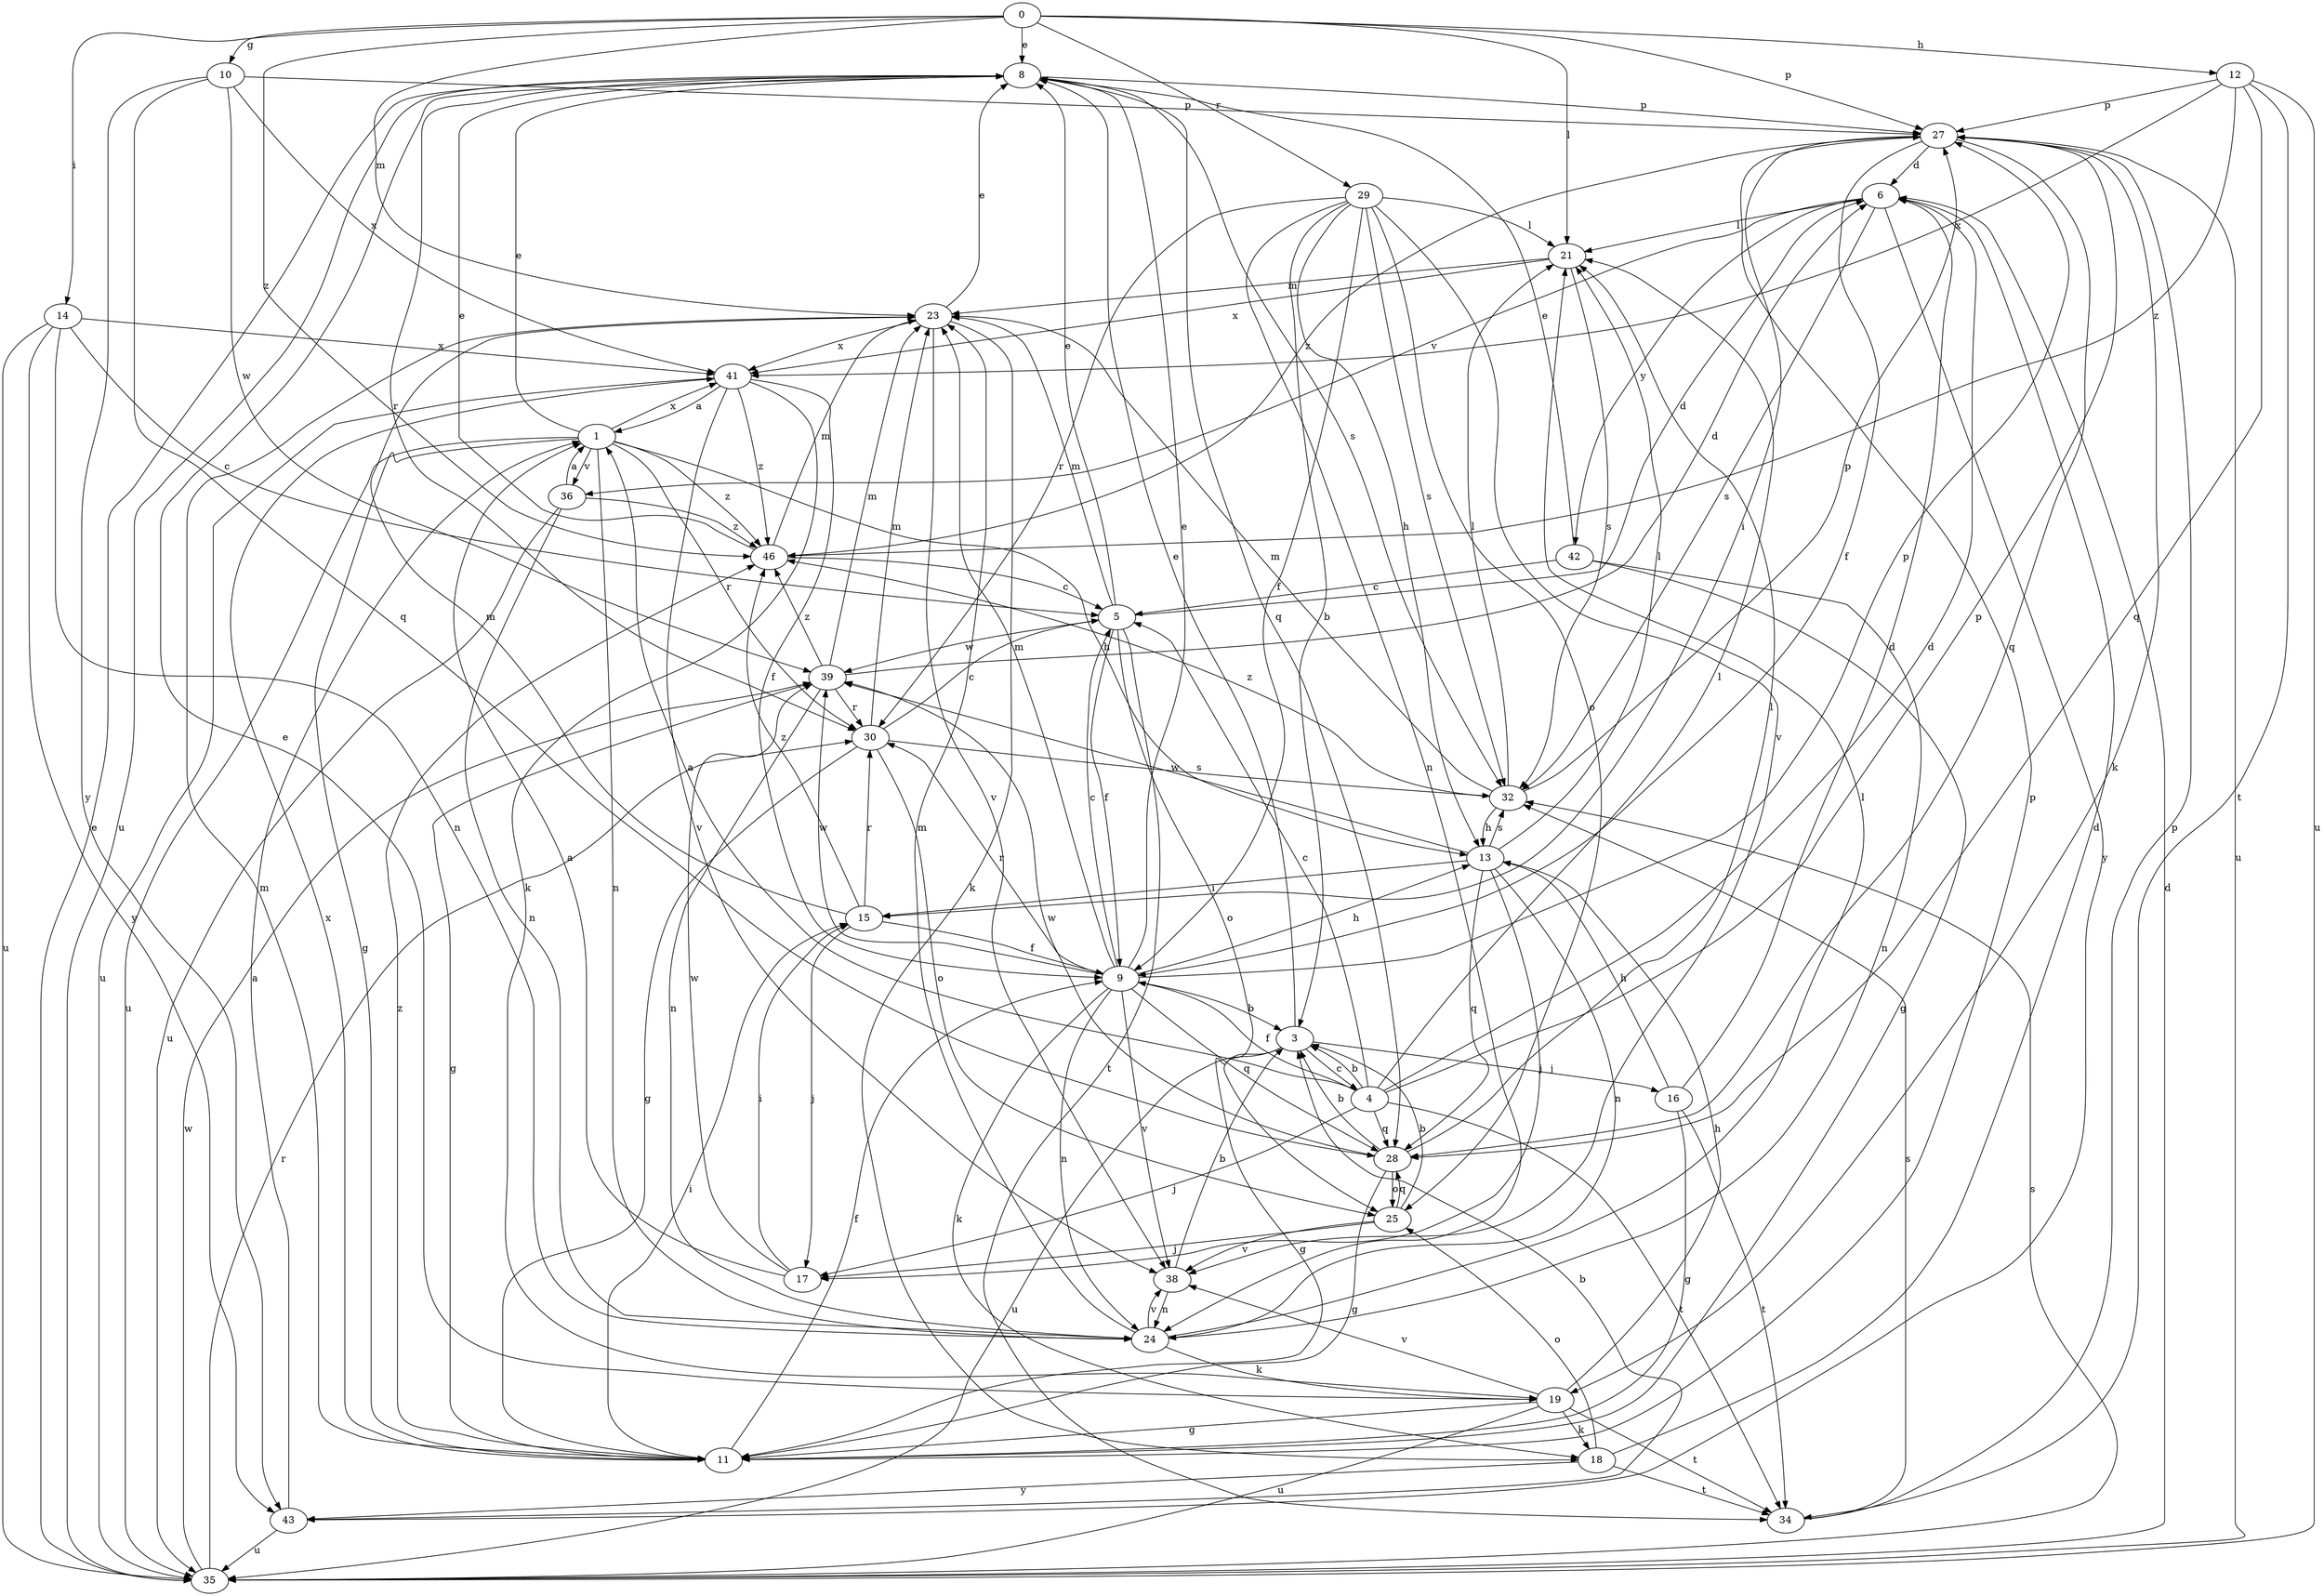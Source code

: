 strict digraph  {
0;
1;
3;
4;
5;
6;
8;
9;
10;
11;
12;
13;
14;
15;
16;
17;
18;
19;
21;
23;
24;
25;
27;
28;
29;
30;
32;
34;
35;
36;
38;
39;
41;
42;
43;
46;
0 -> 8  [label=e];
0 -> 10  [label=g];
0 -> 12  [label=h];
0 -> 14  [label=i];
0 -> 21  [label=l];
0 -> 23  [label=m];
0 -> 27  [label=p];
0 -> 29  [label=r];
0 -> 46  [label=z];
1 -> 8  [label=e];
1 -> 11  [label=g];
1 -> 13  [label=h];
1 -> 24  [label=n];
1 -> 30  [label=r];
1 -> 35  [label=u];
1 -> 36  [label=v];
1 -> 41  [label=x];
1 -> 46  [label=z];
3 -> 4  [label=c];
3 -> 8  [label=e];
3 -> 11  [label=g];
3 -> 16  [label=j];
3 -> 35  [label=u];
4 -> 1  [label=a];
4 -> 3  [label=b];
4 -> 5  [label=c];
4 -> 6  [label=d];
4 -> 9  [label=f];
4 -> 17  [label=j];
4 -> 21  [label=l];
4 -> 27  [label=p];
4 -> 28  [label=q];
4 -> 34  [label=t];
5 -> 6  [label=d];
5 -> 8  [label=e];
5 -> 9  [label=f];
5 -> 23  [label=m];
5 -> 25  [label=o];
5 -> 34  [label=t];
5 -> 39  [label=w];
6 -> 21  [label=l];
6 -> 32  [label=s];
6 -> 36  [label=v];
6 -> 42  [label=y];
6 -> 43  [label=y];
8 -> 27  [label=p];
8 -> 28  [label=q];
8 -> 30  [label=r];
8 -> 32  [label=s];
8 -> 35  [label=u];
9 -> 3  [label=b];
9 -> 5  [label=c];
9 -> 8  [label=e];
9 -> 13  [label=h];
9 -> 18  [label=k];
9 -> 23  [label=m];
9 -> 24  [label=n];
9 -> 27  [label=p];
9 -> 28  [label=q];
9 -> 30  [label=r];
9 -> 38  [label=v];
9 -> 39  [label=w];
10 -> 27  [label=p];
10 -> 28  [label=q];
10 -> 39  [label=w];
10 -> 41  [label=x];
10 -> 43  [label=y];
11 -> 9  [label=f];
11 -> 15  [label=i];
11 -> 23  [label=m];
11 -> 27  [label=p];
11 -> 41  [label=x];
11 -> 46  [label=z];
12 -> 27  [label=p];
12 -> 28  [label=q];
12 -> 34  [label=t];
12 -> 35  [label=u];
12 -> 41  [label=x];
12 -> 46  [label=z];
13 -> 15  [label=i];
13 -> 17  [label=j];
13 -> 21  [label=l];
13 -> 24  [label=n];
13 -> 28  [label=q];
13 -> 32  [label=s];
13 -> 39  [label=w];
14 -> 5  [label=c];
14 -> 24  [label=n];
14 -> 35  [label=u];
14 -> 41  [label=x];
14 -> 43  [label=y];
15 -> 9  [label=f];
15 -> 17  [label=j];
15 -> 23  [label=m];
15 -> 30  [label=r];
15 -> 46  [label=z];
16 -> 6  [label=d];
16 -> 11  [label=g];
16 -> 13  [label=h];
16 -> 34  [label=t];
17 -> 1  [label=a];
17 -> 15  [label=i];
17 -> 39  [label=w];
18 -> 6  [label=d];
18 -> 25  [label=o];
18 -> 34  [label=t];
18 -> 43  [label=y];
19 -> 8  [label=e];
19 -> 11  [label=g];
19 -> 13  [label=h];
19 -> 18  [label=k];
19 -> 34  [label=t];
19 -> 35  [label=u];
19 -> 38  [label=v];
21 -> 23  [label=m];
21 -> 32  [label=s];
21 -> 41  [label=x];
23 -> 8  [label=e];
23 -> 18  [label=k];
23 -> 38  [label=v];
23 -> 41  [label=x];
24 -> 19  [label=k];
24 -> 21  [label=l];
24 -> 23  [label=m];
24 -> 38  [label=v];
25 -> 3  [label=b];
25 -> 17  [label=j];
25 -> 28  [label=q];
25 -> 38  [label=v];
27 -> 6  [label=d];
27 -> 9  [label=f];
27 -> 15  [label=i];
27 -> 19  [label=k];
27 -> 28  [label=q];
27 -> 35  [label=u];
27 -> 46  [label=z];
28 -> 3  [label=b];
28 -> 11  [label=g];
28 -> 21  [label=l];
28 -> 25  [label=o];
28 -> 39  [label=w];
29 -> 3  [label=b];
29 -> 9  [label=f];
29 -> 13  [label=h];
29 -> 21  [label=l];
29 -> 24  [label=n];
29 -> 25  [label=o];
29 -> 30  [label=r];
29 -> 32  [label=s];
29 -> 38  [label=v];
30 -> 5  [label=c];
30 -> 11  [label=g];
30 -> 23  [label=m];
30 -> 25  [label=o];
30 -> 32  [label=s];
32 -> 13  [label=h];
32 -> 21  [label=l];
32 -> 23  [label=m];
32 -> 27  [label=p];
32 -> 46  [label=z];
34 -> 27  [label=p];
34 -> 32  [label=s];
35 -> 6  [label=d];
35 -> 8  [label=e];
35 -> 30  [label=r];
35 -> 32  [label=s];
35 -> 39  [label=w];
36 -> 1  [label=a];
36 -> 24  [label=n];
36 -> 35  [label=u];
36 -> 46  [label=z];
38 -> 3  [label=b];
38 -> 24  [label=n];
39 -> 6  [label=d];
39 -> 11  [label=g];
39 -> 23  [label=m];
39 -> 24  [label=n];
39 -> 30  [label=r];
39 -> 46  [label=z];
41 -> 1  [label=a];
41 -> 9  [label=f];
41 -> 19  [label=k];
41 -> 35  [label=u];
41 -> 38  [label=v];
41 -> 46  [label=z];
42 -> 5  [label=c];
42 -> 8  [label=e];
42 -> 11  [label=g];
42 -> 24  [label=n];
43 -> 1  [label=a];
43 -> 3  [label=b];
43 -> 35  [label=u];
46 -> 5  [label=c];
46 -> 8  [label=e];
46 -> 23  [label=m];
}
